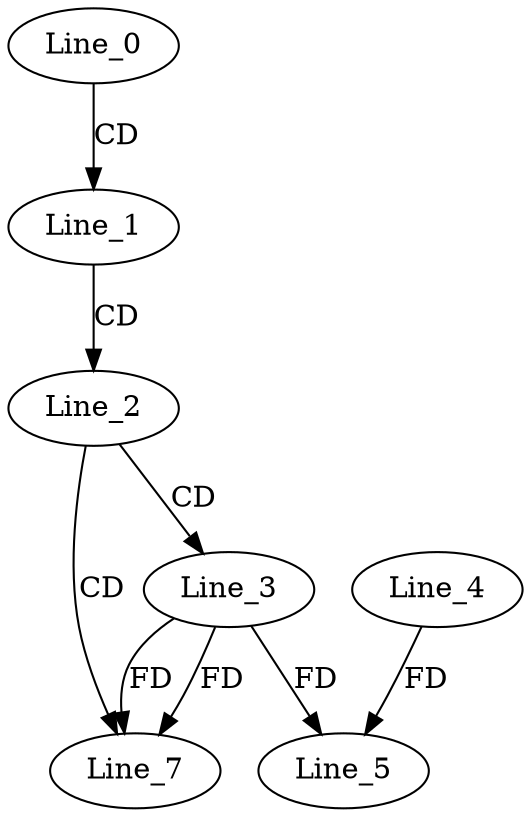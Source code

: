digraph G {
  Line_0;
  Line_1;
  Line_2;
  Line_3;
  Line_5;
  Line_4;
  Line_5;
  Line_7;
  Line_7;
  Line_7;
  Line_0 -> Line_1 [ label="CD" ];
  Line_1 -> Line_2 [ label="CD" ];
  Line_2 -> Line_3 [ label="CD" ];
  Line_3 -> Line_5 [ label="FD" ];
  Line_4 -> Line_5 [ label="FD" ];
  Line_2 -> Line_7 [ label="CD" ];
  Line_3 -> Line_7 [ label="FD" ];
  Line_3 -> Line_7 [ label="FD" ];
}
